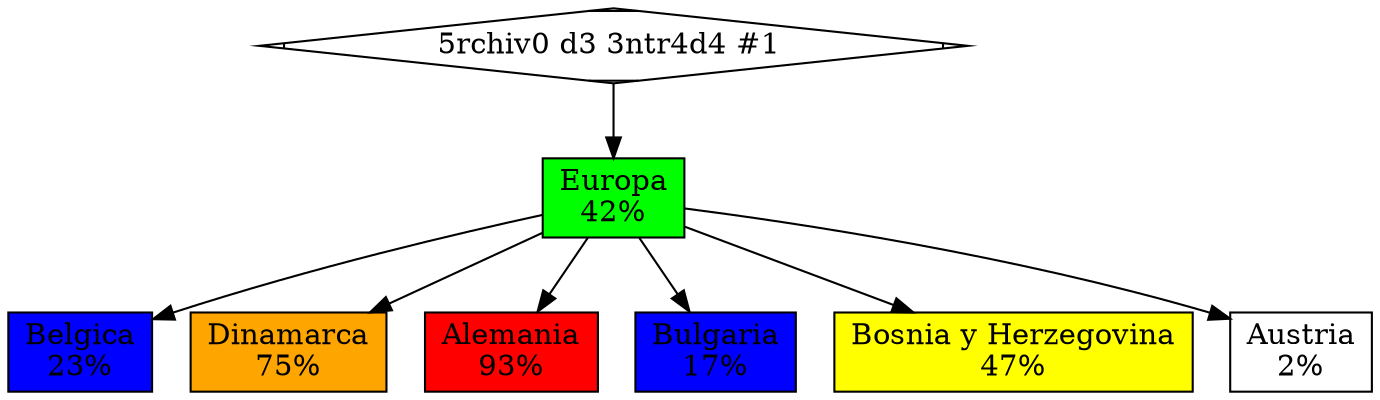 digraph G {
"5rchiv0 d3 3ntr4d4 #1 "[shape=Mdiamond];
 "5rchiv0 d3 3ntr4d4 #1 " -> "Europa";
    "Belgica"[style=filled, shape=box, label="Belgica\n23%", fillcolor=blue];
    "Europa" -> "Belgica";
    "Dinamarca"[style=filled, shape=box, label="Dinamarca\n75%", fillcolor=orange];
    "Europa" -> "Dinamarca";
    "Alemania"[style=filled, shape=box, label="Alemania\n93%", fillcolor=red];
    "Europa" -> "Alemania";
    "Bulgaria"[style=filled, shape=box, label="Bulgaria\n17%", fillcolor=blue];
    "Europa" -> "Bulgaria";
    "Bosnia y Herzegovina"[style=filled, shape=box, label="Bosnia y Herzegovina\n47%", fillcolor=yellow];
    "Europa" -> "Bosnia y Herzegovina";
    "Austria"[style=filled, shape=box, label="Austria\n2%", fillcolor=white];
    "Europa" -> "Austria";
    "Europa"[style=filled, shape=box, label="Europa\n42%", fillcolor=green];
}
